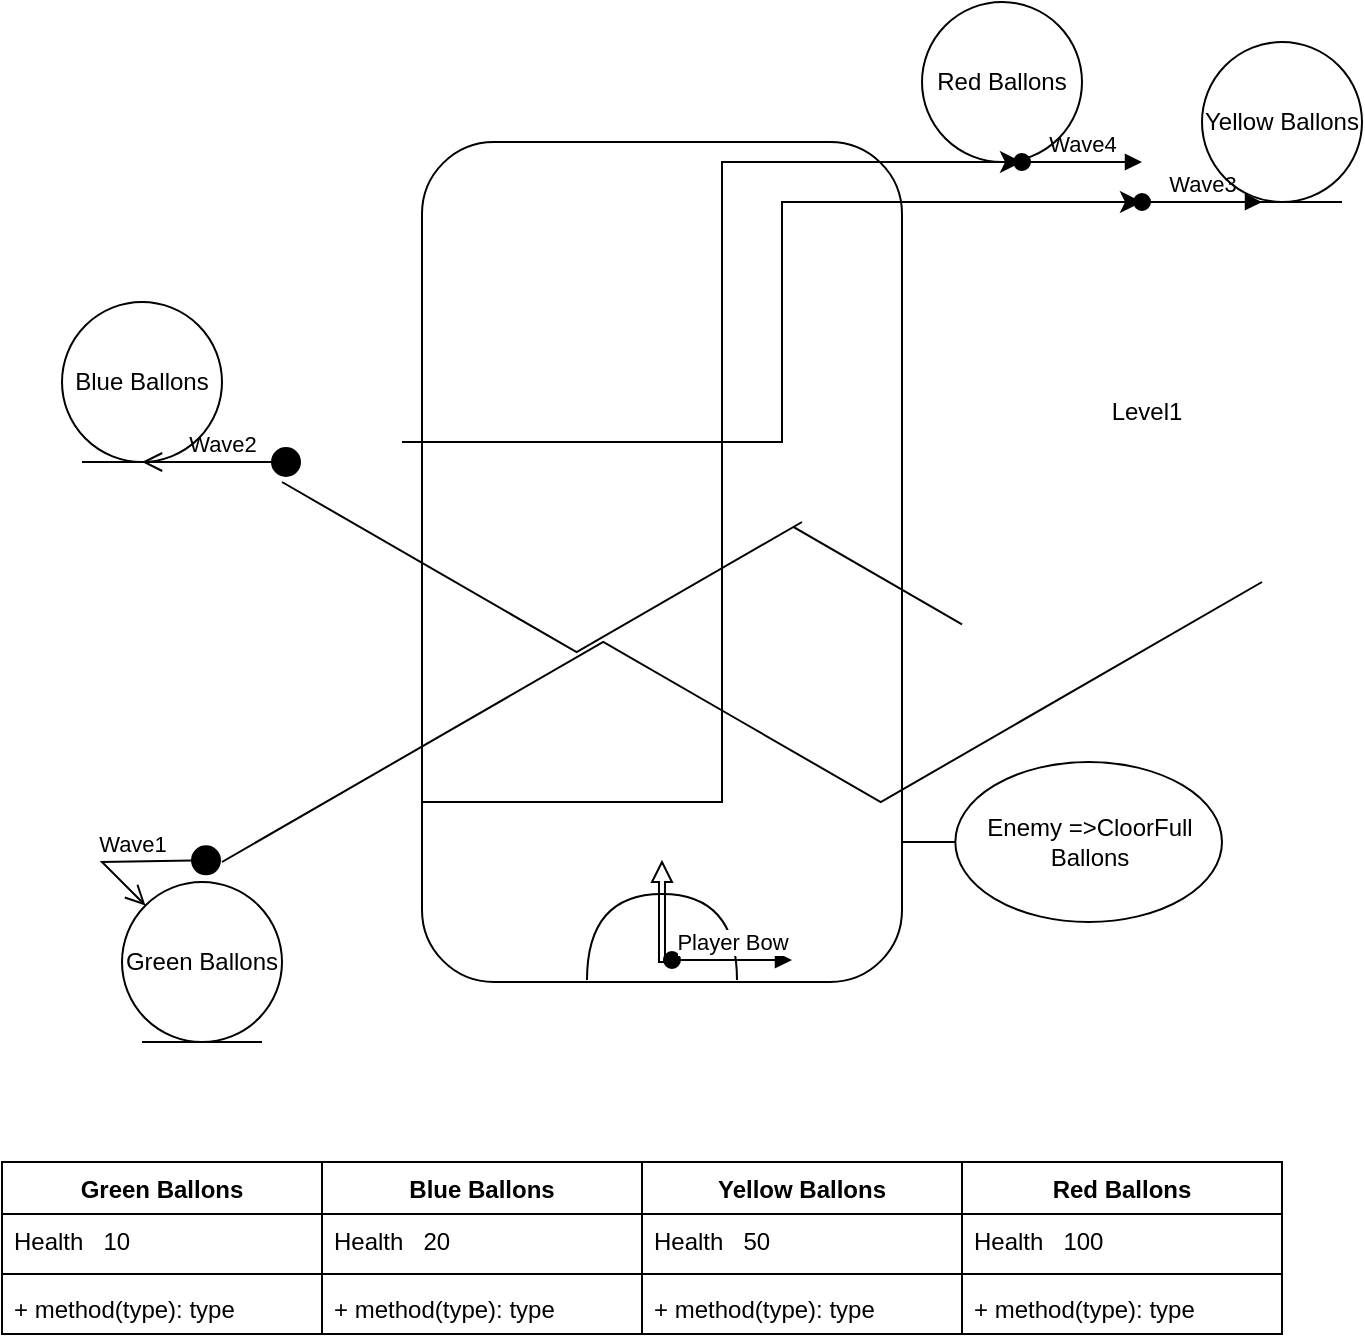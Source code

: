 <mxfile version="20.7.4" type="github">
  <diagram id="C5RBs43oDa-KdzZeNtuy" name="Page-1">
    <mxGraphModel dx="1100" dy="1682" grid="1" gridSize="10" guides="1" tooltips="1" connect="1" arrows="1" fold="1" page="1" pageScale="1" pageWidth="827" pageHeight="1169" math="0" shadow="0">
      <root>
        <mxCell id="WIyWlLk6GJQsqaUBKTNV-0" />
        <mxCell id="WIyWlLk6GJQsqaUBKTNV-1" parent="WIyWlLk6GJQsqaUBKTNV-0" />
        <mxCell id="aRNhC4s9KzN8hOCHpL1d-4" value="" style="rounded=1;whiteSpace=wrap;html=1;strokeColor=default;fillColor=none;" vertex="1" parent="WIyWlLk6GJQsqaUBKTNV-1">
          <mxGeometry x="220" y="-100" width="240" height="420" as="geometry" />
        </mxCell>
        <mxCell id="aRNhC4s9KzN8hOCHpL1d-5" value="Level1" style="text;strokeColor=none;align=center;fillColor=none;html=1;verticalAlign=middle;whiteSpace=wrap;rounded=0;" vertex="1" parent="WIyWlLk6GJQsqaUBKTNV-1">
          <mxGeometry x="495" y="20" width="175" height="30" as="geometry" />
        </mxCell>
        <mxCell id="aRNhC4s9KzN8hOCHpL1d-6" value="" style="shape=requiredInterface;html=1;verticalLabelPosition=bottom;sketch=0;strokeColor=default;fillColor=none;rotation=-90;" vertex="1" parent="WIyWlLk6GJQsqaUBKTNV-1">
          <mxGeometry x="318.44" y="260" width="43.12" height="75" as="geometry" />
        </mxCell>
        <mxCell id="aRNhC4s9KzN8hOCHpL1d-7" value="" style="shape=singleArrow;direction=north;whiteSpace=wrap;html=1;strokeColor=default;fillColor=none;" vertex="1" parent="WIyWlLk6GJQsqaUBKTNV-1">
          <mxGeometry x="334.99" y="260" width="10" height="50" as="geometry" />
        </mxCell>
        <mxCell id="aRNhC4s9KzN8hOCHpL1d-11" value="" style="edgeStyle=isometricEdgeStyle;endArrow=none;html=1;elbow=vertical;rounded=0;" edge="1" parent="WIyWlLk6GJQsqaUBKTNV-1">
          <mxGeometry width="50" height="100" relative="1" as="geometry">
            <mxPoint x="150" y="70" as="sourcePoint" />
            <mxPoint x="490" y="141.132" as="targetPoint" />
            <Array as="points">
              <mxPoint x="410" y="90" />
            </Array>
          </mxGeometry>
        </mxCell>
        <object label="" id="aRNhC4s9KzN8hOCHpL1d-12">
          <mxCell style="edgeStyle=isometricEdgeStyle;endArrow=none;html=1;rounded=0;" edge="1" parent="WIyWlLk6GJQsqaUBKTNV-1">
            <mxGeometry width="50" height="100" relative="1" as="geometry">
              <mxPoint x="120" y="260" as="sourcePoint" />
              <mxPoint x="640" y="120" as="targetPoint" />
            </mxGeometry>
          </mxCell>
        </object>
        <mxCell id="aRNhC4s9KzN8hOCHpL1d-13" value="" style="edgeStyle=elbowEdgeStyle;elbow=horizontal;endArrow=classic;html=1;curved=0;rounded=0;endSize=8;startSize=8;" edge="1" parent="WIyWlLk6GJQsqaUBKTNV-1">
          <mxGeometry width="50" height="50" relative="1" as="geometry">
            <mxPoint x="210" y="50" as="sourcePoint" />
            <mxPoint x="580" y="-70" as="targetPoint" />
            <Array as="points">
              <mxPoint x="400" y="-40" />
            </Array>
          </mxGeometry>
        </mxCell>
        <mxCell id="aRNhC4s9KzN8hOCHpL1d-14" value="" style="edgeStyle=elbowEdgeStyle;elbow=horizontal;endArrow=classic;html=1;curved=0;rounded=0;endSize=8;startSize=8;" edge="1" parent="WIyWlLk6GJQsqaUBKTNV-1">
          <mxGeometry width="50" height="50" relative="1" as="geometry">
            <mxPoint x="220" y="230" as="sourcePoint" />
            <mxPoint x="520" y="-90" as="targetPoint" />
          </mxGeometry>
        </mxCell>
        <mxCell id="aRNhC4s9KzN8hOCHpL1d-15" value="Wave1" style="html=1;verticalAlign=bottom;startArrow=circle;startFill=1;endArrow=open;startSize=6;endSize=8;rounded=0;" edge="1" parent="WIyWlLk6GJQsqaUBKTNV-1" target="aRNhC4s9KzN8hOCHpL1d-26">
          <mxGeometry width="80" relative="1" as="geometry">
            <mxPoint x="120" y="259" as="sourcePoint" />
            <mxPoint x="20" y="260" as="targetPoint" />
            <Array as="points">
              <mxPoint x="60" y="260" />
            </Array>
          </mxGeometry>
        </mxCell>
        <mxCell id="aRNhC4s9KzN8hOCHpL1d-16" value="Wave2" style="html=1;verticalAlign=bottom;startArrow=circle;startFill=1;endArrow=open;startSize=6;endSize=8;rounded=0;" edge="1" parent="WIyWlLk6GJQsqaUBKTNV-1">
          <mxGeometry width="80" relative="1" as="geometry">
            <mxPoint x="160" y="60" as="sourcePoint" />
            <mxPoint x="80" y="60" as="targetPoint" />
          </mxGeometry>
        </mxCell>
        <mxCell id="aRNhC4s9KzN8hOCHpL1d-19" value="Wave3" style="html=1;verticalAlign=bottom;startArrow=oval;startFill=1;endArrow=block;startSize=8;rounded=0;" edge="1" parent="WIyWlLk6GJQsqaUBKTNV-1">
          <mxGeometry width="60" relative="1" as="geometry">
            <mxPoint x="580" y="-70" as="sourcePoint" />
            <mxPoint x="640" y="-70" as="targetPoint" />
          </mxGeometry>
        </mxCell>
        <mxCell id="aRNhC4s9KzN8hOCHpL1d-20" value="Wave4" style="html=1;verticalAlign=bottom;startArrow=oval;startFill=1;endArrow=block;startSize=8;rounded=0;" edge="1" parent="WIyWlLk6GJQsqaUBKTNV-1">
          <mxGeometry width="60" relative="1" as="geometry">
            <mxPoint x="520" y="-90" as="sourcePoint" />
            <mxPoint x="580" y="-90" as="targetPoint" />
          </mxGeometry>
        </mxCell>
        <mxCell id="aRNhC4s9KzN8hOCHpL1d-21" value="Player Bow" style="html=1;verticalAlign=bottom;startArrow=oval;startFill=1;endArrow=block;startSize=8;rounded=0;" edge="1" parent="WIyWlLk6GJQsqaUBKTNV-1">
          <mxGeometry width="60" relative="1" as="geometry">
            <mxPoint x="344.99" y="309" as="sourcePoint" />
            <mxPoint x="404.99" y="309" as="targetPoint" />
          </mxGeometry>
        </mxCell>
        <mxCell id="aRNhC4s9KzN8hOCHpL1d-22" value="Enemy =&amp;gt;CloorFull Ballons" style="shape=umlBoundary;whiteSpace=wrap;html=1;strokeColor=default;fillColor=none;" vertex="1" parent="WIyWlLk6GJQsqaUBKTNV-1">
          <mxGeometry x="460" y="210" width="160" height="80" as="geometry" />
        </mxCell>
        <mxCell id="aRNhC4s9KzN8hOCHpL1d-26" value="Green Ballons&lt;br&gt;" style="ellipse;shape=umlEntity;whiteSpace=wrap;html=1;strokeColor=default;fillColor=none;" vertex="1" parent="WIyWlLk6GJQsqaUBKTNV-1">
          <mxGeometry x="70" y="270" width="80" height="80" as="geometry" />
        </mxCell>
        <mxCell id="aRNhC4s9KzN8hOCHpL1d-27" value="Blue Ballons" style="ellipse;shape=umlEntity;whiteSpace=wrap;html=1;strokeColor=default;fillColor=none;" vertex="1" parent="WIyWlLk6GJQsqaUBKTNV-1">
          <mxGeometry x="40" y="-20" width="80" height="80" as="geometry" />
        </mxCell>
        <mxCell id="aRNhC4s9KzN8hOCHpL1d-28" value="Yellow Ballons" style="ellipse;shape=umlEntity;whiteSpace=wrap;html=1;strokeColor=default;fillColor=none;" vertex="1" parent="WIyWlLk6GJQsqaUBKTNV-1">
          <mxGeometry x="610" y="-150" width="80" height="80" as="geometry" />
        </mxCell>
        <mxCell id="aRNhC4s9KzN8hOCHpL1d-29" value="Red Ballons" style="ellipse;shape=umlEntity;whiteSpace=wrap;html=1;strokeColor=default;fillColor=none;" vertex="1" parent="WIyWlLk6GJQsqaUBKTNV-1">
          <mxGeometry x="470" y="-170" width="80" height="80" as="geometry" />
        </mxCell>
        <mxCell id="aRNhC4s9KzN8hOCHpL1d-30" value="Green Ballons" style="swimlane;fontStyle=1;align=center;verticalAlign=top;childLayout=stackLayout;horizontal=1;startSize=26;horizontalStack=0;resizeParent=1;resizeParentMax=0;resizeLast=0;collapsible=1;marginBottom=0;strokeColor=default;fillColor=none;" vertex="1" parent="WIyWlLk6GJQsqaUBKTNV-1">
          <mxGeometry x="10" y="410" width="160" height="86" as="geometry" />
        </mxCell>
        <mxCell id="aRNhC4s9KzN8hOCHpL1d-31" value="Health   10" style="text;strokeColor=none;fillColor=none;align=left;verticalAlign=top;spacingLeft=4;spacingRight=4;overflow=hidden;rotatable=0;points=[[0,0.5],[1,0.5]];portConstraint=eastwest;" vertex="1" parent="aRNhC4s9KzN8hOCHpL1d-30">
          <mxGeometry y="26" width="160" height="26" as="geometry" />
        </mxCell>
        <mxCell id="aRNhC4s9KzN8hOCHpL1d-32" value="" style="line;strokeWidth=1;fillColor=none;align=left;verticalAlign=middle;spacingTop=-1;spacingLeft=3;spacingRight=3;rotatable=0;labelPosition=right;points=[];portConstraint=eastwest;strokeColor=inherit;" vertex="1" parent="aRNhC4s9KzN8hOCHpL1d-30">
          <mxGeometry y="52" width="160" height="8" as="geometry" />
        </mxCell>
        <mxCell id="aRNhC4s9KzN8hOCHpL1d-33" value="+ method(type): type" style="text;strokeColor=none;fillColor=none;align=left;verticalAlign=top;spacingLeft=4;spacingRight=4;overflow=hidden;rotatable=0;points=[[0,0.5],[1,0.5]];portConstraint=eastwest;" vertex="1" parent="aRNhC4s9KzN8hOCHpL1d-30">
          <mxGeometry y="60" width="160" height="26" as="geometry" />
        </mxCell>
        <mxCell id="aRNhC4s9KzN8hOCHpL1d-34" value="Yellow Ballons" style="swimlane;fontStyle=1;align=center;verticalAlign=top;childLayout=stackLayout;horizontal=1;startSize=26;horizontalStack=0;resizeParent=1;resizeParentMax=0;resizeLast=0;collapsible=1;marginBottom=0;strokeColor=default;fillColor=none;" vertex="1" parent="WIyWlLk6GJQsqaUBKTNV-1">
          <mxGeometry x="330" y="410" width="160" height="86" as="geometry" />
        </mxCell>
        <mxCell id="aRNhC4s9KzN8hOCHpL1d-35" value="Health   50" style="text;strokeColor=none;fillColor=none;align=left;verticalAlign=top;spacingLeft=4;spacingRight=4;overflow=hidden;rotatable=0;points=[[0,0.5],[1,0.5]];portConstraint=eastwest;" vertex="1" parent="aRNhC4s9KzN8hOCHpL1d-34">
          <mxGeometry y="26" width="160" height="26" as="geometry" />
        </mxCell>
        <mxCell id="aRNhC4s9KzN8hOCHpL1d-36" value="" style="line;strokeWidth=1;fillColor=none;align=left;verticalAlign=middle;spacingTop=-1;spacingLeft=3;spacingRight=3;rotatable=0;labelPosition=right;points=[];portConstraint=eastwest;strokeColor=inherit;" vertex="1" parent="aRNhC4s9KzN8hOCHpL1d-34">
          <mxGeometry y="52" width="160" height="8" as="geometry" />
        </mxCell>
        <mxCell id="aRNhC4s9KzN8hOCHpL1d-37" value="+ method(type): type" style="text;strokeColor=none;fillColor=none;align=left;verticalAlign=top;spacingLeft=4;spacingRight=4;overflow=hidden;rotatable=0;points=[[0,0.5],[1,0.5]];portConstraint=eastwest;" vertex="1" parent="aRNhC4s9KzN8hOCHpL1d-34">
          <mxGeometry y="60" width="160" height="26" as="geometry" />
        </mxCell>
        <mxCell id="aRNhC4s9KzN8hOCHpL1d-38" value="Red Ballons" style="swimlane;fontStyle=1;align=center;verticalAlign=top;childLayout=stackLayout;horizontal=1;startSize=26;horizontalStack=0;resizeParent=1;resizeParentMax=0;resizeLast=0;collapsible=1;marginBottom=0;strokeColor=default;fillColor=none;" vertex="1" parent="WIyWlLk6GJQsqaUBKTNV-1">
          <mxGeometry x="490" y="410" width="160" height="86" as="geometry" />
        </mxCell>
        <mxCell id="aRNhC4s9KzN8hOCHpL1d-39" value="Health   100" style="text;strokeColor=none;fillColor=none;align=left;verticalAlign=top;spacingLeft=4;spacingRight=4;overflow=hidden;rotatable=0;points=[[0,0.5],[1,0.5]];portConstraint=eastwest;" vertex="1" parent="aRNhC4s9KzN8hOCHpL1d-38">
          <mxGeometry y="26" width="160" height="26" as="geometry" />
        </mxCell>
        <mxCell id="aRNhC4s9KzN8hOCHpL1d-40" value="" style="line;strokeWidth=1;fillColor=none;align=left;verticalAlign=middle;spacingTop=-1;spacingLeft=3;spacingRight=3;rotatable=0;labelPosition=right;points=[];portConstraint=eastwest;strokeColor=inherit;" vertex="1" parent="aRNhC4s9KzN8hOCHpL1d-38">
          <mxGeometry y="52" width="160" height="8" as="geometry" />
        </mxCell>
        <mxCell id="aRNhC4s9KzN8hOCHpL1d-41" value="+ method(type): type" style="text;strokeColor=none;fillColor=none;align=left;verticalAlign=top;spacingLeft=4;spacingRight=4;overflow=hidden;rotatable=0;points=[[0,0.5],[1,0.5]];portConstraint=eastwest;" vertex="1" parent="aRNhC4s9KzN8hOCHpL1d-38">
          <mxGeometry y="60" width="160" height="26" as="geometry" />
        </mxCell>
        <mxCell id="aRNhC4s9KzN8hOCHpL1d-42" value="Blue Ballons" style="swimlane;fontStyle=1;align=center;verticalAlign=top;childLayout=stackLayout;horizontal=1;startSize=26;horizontalStack=0;resizeParent=1;resizeParentMax=0;resizeLast=0;collapsible=1;marginBottom=0;strokeColor=default;fillColor=none;" vertex="1" parent="WIyWlLk6GJQsqaUBKTNV-1">
          <mxGeometry x="170" y="410" width="160" height="86" as="geometry" />
        </mxCell>
        <mxCell id="aRNhC4s9KzN8hOCHpL1d-43" value="Health   20" style="text;strokeColor=none;fillColor=none;align=left;verticalAlign=top;spacingLeft=4;spacingRight=4;overflow=hidden;rotatable=0;points=[[0,0.5],[1,0.5]];portConstraint=eastwest;" vertex="1" parent="aRNhC4s9KzN8hOCHpL1d-42">
          <mxGeometry y="26" width="160" height="26" as="geometry" />
        </mxCell>
        <mxCell id="aRNhC4s9KzN8hOCHpL1d-44" value="" style="line;strokeWidth=1;fillColor=none;align=left;verticalAlign=middle;spacingTop=-1;spacingLeft=3;spacingRight=3;rotatable=0;labelPosition=right;points=[];portConstraint=eastwest;strokeColor=inherit;" vertex="1" parent="aRNhC4s9KzN8hOCHpL1d-42">
          <mxGeometry y="52" width="160" height="8" as="geometry" />
        </mxCell>
        <mxCell id="aRNhC4s9KzN8hOCHpL1d-45" value="+ method(type): type" style="text;strokeColor=none;fillColor=none;align=left;verticalAlign=top;spacingLeft=4;spacingRight=4;overflow=hidden;rotatable=0;points=[[0,0.5],[1,0.5]];portConstraint=eastwest;" vertex="1" parent="aRNhC4s9KzN8hOCHpL1d-42">
          <mxGeometry y="60" width="160" height="26" as="geometry" />
        </mxCell>
      </root>
    </mxGraphModel>
  </diagram>
</mxfile>
